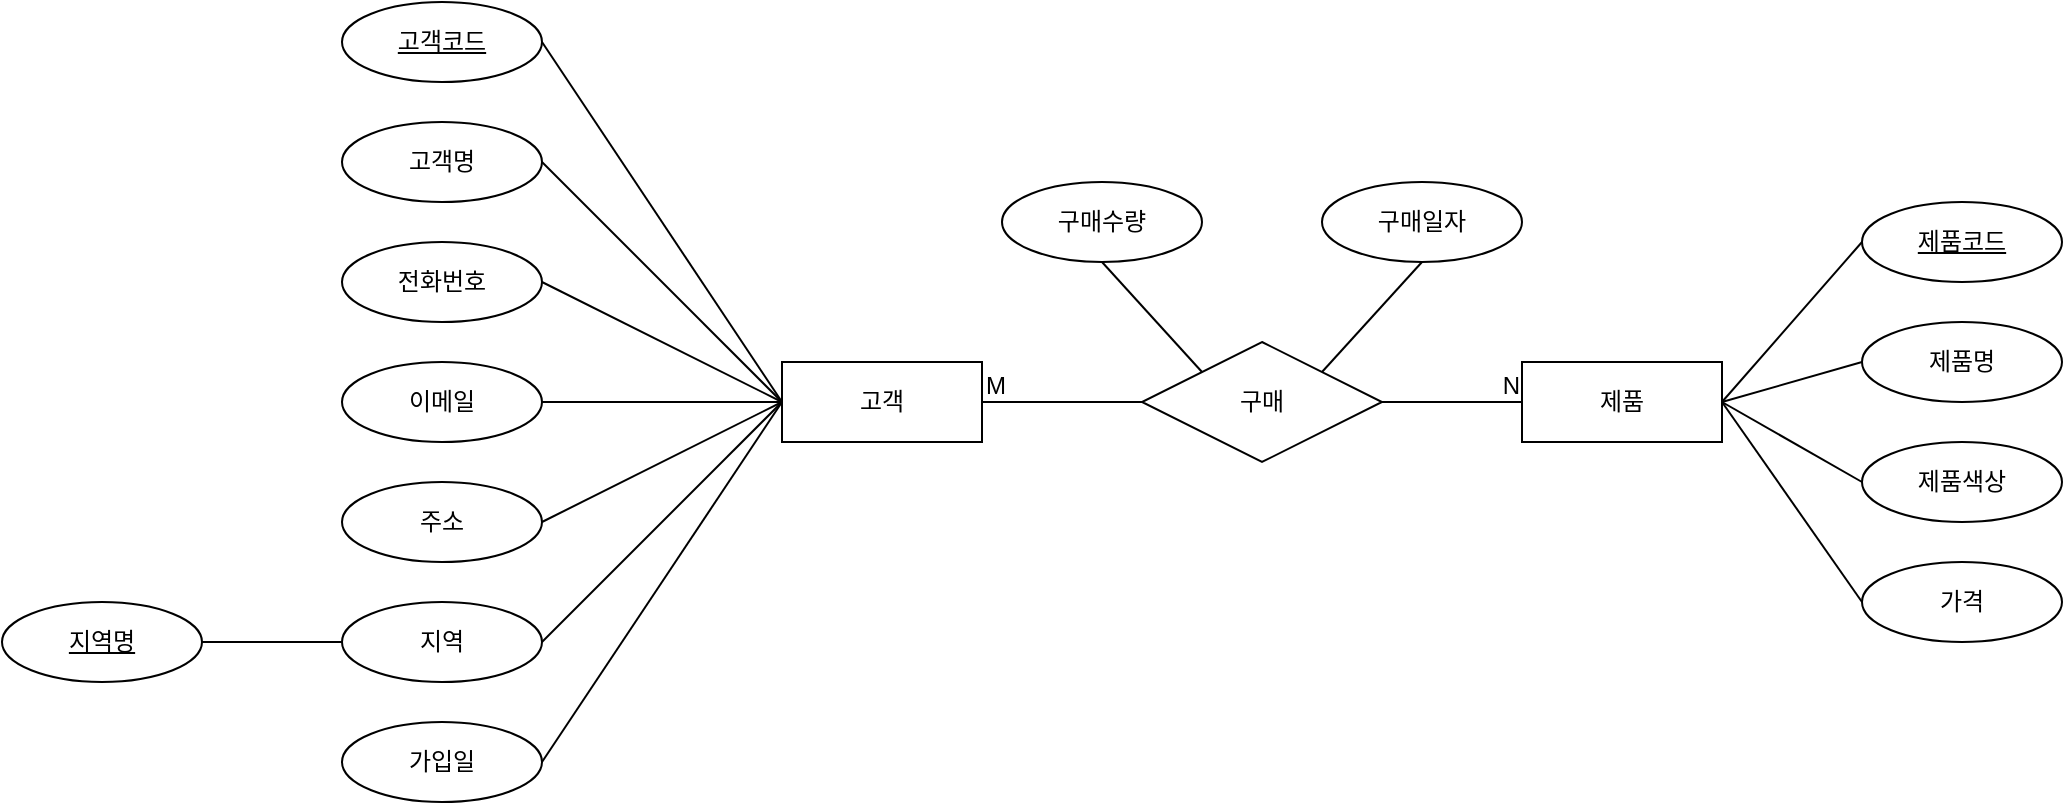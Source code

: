 <mxfile version="23.0.2" type="github">
  <diagram name="페이지-1" id="w2jVJX1Bx0qLRJ-_xk6e">
    <mxGraphModel dx="2458" dy="933" grid="1" gridSize="10" guides="1" tooltips="1" connect="1" arrows="1" fold="1" page="1" pageScale="1" pageWidth="827" pageHeight="1169" math="0" shadow="0">
      <root>
        <mxCell id="0" />
        <mxCell id="1" parent="0" />
        <mxCell id="BhbcqhvO0li-uwCdjZCk-2" value="고객" style="whiteSpace=wrap;html=1;align=center;" vertex="1" parent="1">
          <mxGeometry x="-290" y="290" width="100" height="40" as="geometry" />
        </mxCell>
        <mxCell id="BhbcqhvO0li-uwCdjZCk-3" value="고객코드" style="ellipse;whiteSpace=wrap;html=1;align=center;fontStyle=4;" vertex="1" parent="1">
          <mxGeometry x="-510" y="110" width="100" height="40" as="geometry" />
        </mxCell>
        <mxCell id="BhbcqhvO0li-uwCdjZCk-4" value="고객명" style="ellipse;whiteSpace=wrap;html=1;align=center;" vertex="1" parent="1">
          <mxGeometry x="-510" y="170" width="100" height="40" as="geometry" />
        </mxCell>
        <mxCell id="BhbcqhvO0li-uwCdjZCk-5" value="전화번호" style="ellipse;whiteSpace=wrap;html=1;align=center;" vertex="1" parent="1">
          <mxGeometry x="-510" y="230" width="100" height="40" as="geometry" />
        </mxCell>
        <mxCell id="BhbcqhvO0li-uwCdjZCk-6" value="이메일" style="ellipse;whiteSpace=wrap;html=1;align=center;" vertex="1" parent="1">
          <mxGeometry x="-510" y="290" width="100" height="40" as="geometry" />
        </mxCell>
        <mxCell id="BhbcqhvO0li-uwCdjZCk-7" value="주소" style="ellipse;whiteSpace=wrap;html=1;align=center;" vertex="1" parent="1">
          <mxGeometry x="-510" y="350" width="100" height="40" as="geometry" />
        </mxCell>
        <mxCell id="BhbcqhvO0li-uwCdjZCk-8" value="지역" style="ellipse;whiteSpace=wrap;html=1;align=center;" vertex="1" parent="1">
          <mxGeometry x="-510" y="410" width="100" height="40" as="geometry" />
        </mxCell>
        <mxCell id="BhbcqhvO0li-uwCdjZCk-9" value="가입일" style="ellipse;whiteSpace=wrap;html=1;align=center;" vertex="1" parent="1">
          <mxGeometry x="-510" y="470" width="100" height="40" as="geometry" />
        </mxCell>
        <mxCell id="BhbcqhvO0li-uwCdjZCk-12" value="지역명" style="ellipse;whiteSpace=wrap;html=1;align=center;fontStyle=4;" vertex="1" parent="1">
          <mxGeometry x="-680" y="410" width="100" height="40" as="geometry" />
        </mxCell>
        <mxCell id="BhbcqhvO0li-uwCdjZCk-13" value="제품" style="whiteSpace=wrap;html=1;align=center;" vertex="1" parent="1">
          <mxGeometry x="80" y="290" width="100" height="40" as="geometry" />
        </mxCell>
        <mxCell id="BhbcqhvO0li-uwCdjZCk-14" value="제품코드" style="ellipse;whiteSpace=wrap;html=1;align=center;fontStyle=4;" vertex="1" parent="1">
          <mxGeometry x="250" y="210" width="100" height="40" as="geometry" />
        </mxCell>
        <mxCell id="BhbcqhvO0li-uwCdjZCk-15" value="제품명" style="ellipse;whiteSpace=wrap;html=1;align=center;" vertex="1" parent="1">
          <mxGeometry x="250" y="270" width="100" height="40" as="geometry" />
        </mxCell>
        <mxCell id="BhbcqhvO0li-uwCdjZCk-16" value="가격" style="ellipse;whiteSpace=wrap;html=1;align=center;" vertex="1" parent="1">
          <mxGeometry x="250" y="390" width="100" height="40" as="geometry" />
        </mxCell>
        <mxCell id="BhbcqhvO0li-uwCdjZCk-17" value="제품색상" style="ellipse;whiteSpace=wrap;html=1;align=center;" vertex="1" parent="1">
          <mxGeometry x="250" y="330" width="100" height="40" as="geometry" />
        </mxCell>
        <mxCell id="BhbcqhvO0li-uwCdjZCk-18" value="" style="endArrow=none;html=1;rounded=0;exitX=1;exitY=0.5;exitDx=0;exitDy=0;entryX=0;entryY=0.5;entryDx=0;entryDy=0;" edge="1" parent="1" source="BhbcqhvO0li-uwCdjZCk-6" target="BhbcqhvO0li-uwCdjZCk-2">
          <mxGeometry relative="1" as="geometry">
            <mxPoint x="-280" y="500" as="sourcePoint" />
            <mxPoint x="-120" y="500" as="targetPoint" />
          </mxGeometry>
        </mxCell>
        <mxCell id="BhbcqhvO0li-uwCdjZCk-21" value="" style="endArrow=none;html=1;rounded=0;exitX=1;exitY=0.5;exitDx=0;exitDy=0;entryX=0;entryY=0.5;entryDx=0;entryDy=0;" edge="1" parent="1" source="BhbcqhvO0li-uwCdjZCk-5" target="BhbcqhvO0li-uwCdjZCk-2">
          <mxGeometry relative="1" as="geometry">
            <mxPoint x="-400" y="320" as="sourcePoint" />
            <mxPoint x="-340" y="320" as="targetPoint" />
          </mxGeometry>
        </mxCell>
        <mxCell id="BhbcqhvO0li-uwCdjZCk-22" value="" style="endArrow=none;html=1;rounded=0;exitX=1;exitY=0.5;exitDx=0;exitDy=0;entryX=0;entryY=0.5;entryDx=0;entryDy=0;" edge="1" parent="1" source="BhbcqhvO0li-uwCdjZCk-7" target="BhbcqhvO0li-uwCdjZCk-2">
          <mxGeometry relative="1" as="geometry">
            <mxPoint x="-400" y="320" as="sourcePoint" />
            <mxPoint x="-290" y="320" as="targetPoint" />
          </mxGeometry>
        </mxCell>
        <mxCell id="BhbcqhvO0li-uwCdjZCk-23" value="" style="endArrow=none;html=1;rounded=0;exitX=1;exitY=0.5;exitDx=0;exitDy=0;entryX=0;entryY=0.5;entryDx=0;entryDy=0;" edge="1" parent="1" source="BhbcqhvO0li-uwCdjZCk-4" target="BhbcqhvO0li-uwCdjZCk-2">
          <mxGeometry relative="1" as="geometry">
            <mxPoint x="-400" y="260" as="sourcePoint" />
            <mxPoint x="-310" y="260" as="targetPoint" />
          </mxGeometry>
        </mxCell>
        <mxCell id="BhbcqhvO0li-uwCdjZCk-24" value="" style="endArrow=none;html=1;rounded=0;exitX=1;exitY=0.5;exitDx=0;exitDy=0;entryX=0;entryY=0.5;entryDx=0;entryDy=0;" edge="1" parent="1" source="BhbcqhvO0li-uwCdjZCk-3" target="BhbcqhvO0li-uwCdjZCk-2">
          <mxGeometry relative="1" as="geometry">
            <mxPoint x="-400" y="200" as="sourcePoint" />
            <mxPoint x="-240" y="240" as="targetPoint" />
          </mxGeometry>
        </mxCell>
        <mxCell id="BhbcqhvO0li-uwCdjZCk-25" value="" style="endArrow=none;html=1;rounded=0;exitX=1;exitY=0.5;exitDx=0;exitDy=0;entryX=0;entryY=0.5;entryDx=0;entryDy=0;" edge="1" parent="1" source="BhbcqhvO0li-uwCdjZCk-8" target="BhbcqhvO0li-uwCdjZCk-2">
          <mxGeometry relative="1" as="geometry">
            <mxPoint x="-400" y="380" as="sourcePoint" />
            <mxPoint x="-290" y="320" as="targetPoint" />
          </mxGeometry>
        </mxCell>
        <mxCell id="BhbcqhvO0li-uwCdjZCk-26" value="" style="endArrow=none;html=1;rounded=0;exitX=1;exitY=0.5;exitDx=0;exitDy=0;entryX=0;entryY=0.5;entryDx=0;entryDy=0;" edge="1" parent="1" source="BhbcqhvO0li-uwCdjZCk-9" target="BhbcqhvO0li-uwCdjZCk-2">
          <mxGeometry relative="1" as="geometry">
            <mxPoint x="-400" y="440" as="sourcePoint" />
            <mxPoint x="-290" y="320" as="targetPoint" />
          </mxGeometry>
        </mxCell>
        <mxCell id="BhbcqhvO0li-uwCdjZCk-27" value="" style="endArrow=none;html=1;rounded=0;exitX=1;exitY=0.5;exitDx=0;exitDy=0;entryX=0;entryY=0.5;entryDx=0;entryDy=0;" edge="1" parent="1" source="BhbcqhvO0li-uwCdjZCk-13" target="BhbcqhvO0li-uwCdjZCk-14">
          <mxGeometry relative="1" as="geometry">
            <mxPoint x="80" y="125" as="sourcePoint" />
            <mxPoint x="240" y="125" as="targetPoint" />
          </mxGeometry>
        </mxCell>
        <mxCell id="BhbcqhvO0li-uwCdjZCk-28" value="" style="endArrow=none;html=1;rounded=0;exitX=1;exitY=0.5;exitDx=0;exitDy=0;entryX=0;entryY=0.5;entryDx=0;entryDy=0;" edge="1" parent="1" source="BhbcqhvO0li-uwCdjZCk-13" target="BhbcqhvO0li-uwCdjZCk-15">
          <mxGeometry relative="1" as="geometry">
            <mxPoint x="80" y="125" as="sourcePoint" />
            <mxPoint x="240" y="125" as="targetPoint" />
          </mxGeometry>
        </mxCell>
        <mxCell id="BhbcqhvO0li-uwCdjZCk-29" value="" style="endArrow=none;html=1;rounded=0;exitX=1;exitY=0.5;exitDx=0;exitDy=0;entryX=0;entryY=0.5;entryDx=0;entryDy=0;" edge="1" parent="1" source="BhbcqhvO0li-uwCdjZCk-13" target="BhbcqhvO0li-uwCdjZCk-17">
          <mxGeometry relative="1" as="geometry">
            <mxPoint x="80" y="125" as="sourcePoint" />
            <mxPoint x="240" y="125" as="targetPoint" />
          </mxGeometry>
        </mxCell>
        <mxCell id="BhbcqhvO0li-uwCdjZCk-30" value="" style="endArrow=none;html=1;rounded=0;exitX=1;exitY=0.5;exitDx=0;exitDy=0;entryX=0;entryY=0.5;entryDx=0;entryDy=0;" edge="1" parent="1" source="BhbcqhvO0li-uwCdjZCk-13" target="BhbcqhvO0li-uwCdjZCk-16">
          <mxGeometry relative="1" as="geometry">
            <mxPoint x="80" y="125" as="sourcePoint" />
            <mxPoint x="240" y="125" as="targetPoint" />
          </mxGeometry>
        </mxCell>
        <mxCell id="BhbcqhvO0li-uwCdjZCk-32" value="" style="endArrow=none;html=1;rounded=0;entryX=1;entryY=0.5;entryDx=0;entryDy=0;exitX=0;exitY=0.5;exitDx=0;exitDy=0;" edge="1" parent="1" source="BhbcqhvO0li-uwCdjZCk-8" target="BhbcqhvO0li-uwCdjZCk-12">
          <mxGeometry relative="1" as="geometry">
            <mxPoint x="-530" y="650" as="sourcePoint" />
            <mxPoint x="-580" y="650" as="targetPoint" />
          </mxGeometry>
        </mxCell>
        <mxCell id="BhbcqhvO0li-uwCdjZCk-33" value="" style="endArrow=none;html=1;rounded=0;exitX=1;exitY=0.5;exitDx=0;exitDy=0;entryX=0;entryY=0.5;entryDx=0;entryDy=0;" edge="1" parent="1" source="BhbcqhvO0li-uwCdjZCk-2" target="BhbcqhvO0li-uwCdjZCk-13">
          <mxGeometry relative="1" as="geometry">
            <mxPoint x="-144" y="380" as="sourcePoint" />
            <mxPoint x="16" y="380" as="targetPoint" />
          </mxGeometry>
        </mxCell>
        <mxCell id="BhbcqhvO0li-uwCdjZCk-34" value="M" style="resizable=0;html=1;whiteSpace=wrap;align=left;verticalAlign=bottom;" connectable="0" vertex="1" parent="BhbcqhvO0li-uwCdjZCk-33">
          <mxGeometry x="-1" relative="1" as="geometry" />
        </mxCell>
        <mxCell id="BhbcqhvO0li-uwCdjZCk-35" value="N" style="resizable=0;html=1;whiteSpace=wrap;align=right;verticalAlign=bottom;" connectable="0" vertex="1" parent="BhbcqhvO0li-uwCdjZCk-33">
          <mxGeometry x="1" relative="1" as="geometry" />
        </mxCell>
        <mxCell id="BhbcqhvO0li-uwCdjZCk-31" value="구매" style="shape=rhombus;perimeter=rhombusPerimeter;whiteSpace=wrap;html=1;align=center;" vertex="1" parent="1">
          <mxGeometry x="-110" y="280" width="120" height="60" as="geometry" />
        </mxCell>
        <mxCell id="BhbcqhvO0li-uwCdjZCk-36" value="구매수량" style="ellipse;whiteSpace=wrap;html=1;align=center;" vertex="1" parent="1">
          <mxGeometry x="-180" y="200" width="100" height="40" as="geometry" />
        </mxCell>
        <mxCell id="BhbcqhvO0li-uwCdjZCk-37" value="구매일자" style="ellipse;whiteSpace=wrap;html=1;align=center;" vertex="1" parent="1">
          <mxGeometry x="-20" y="200" width="100" height="40" as="geometry" />
        </mxCell>
        <mxCell id="BhbcqhvO0li-uwCdjZCk-38" value="" style="endArrow=none;html=1;rounded=0;exitX=0.5;exitY=1;exitDx=0;exitDy=0;entryX=0;entryY=0;entryDx=0;entryDy=0;" edge="1" parent="1" source="BhbcqhvO0li-uwCdjZCk-36" target="BhbcqhvO0li-uwCdjZCk-31">
          <mxGeometry relative="1" as="geometry">
            <mxPoint x="-370" y="490" as="sourcePoint" />
            <mxPoint x="-210" y="490" as="targetPoint" />
          </mxGeometry>
        </mxCell>
        <mxCell id="BhbcqhvO0li-uwCdjZCk-39" value="" style="endArrow=none;html=1;rounded=0;exitX=0.5;exitY=1;exitDx=0;exitDy=0;entryX=1;entryY=0;entryDx=0;entryDy=0;" edge="1" parent="1" source="BhbcqhvO0li-uwCdjZCk-37" target="BhbcqhvO0li-uwCdjZCk-31">
          <mxGeometry relative="1" as="geometry">
            <mxPoint x="-370" y="490" as="sourcePoint" />
            <mxPoint x="-210" y="490" as="targetPoint" />
          </mxGeometry>
        </mxCell>
      </root>
    </mxGraphModel>
  </diagram>
</mxfile>
